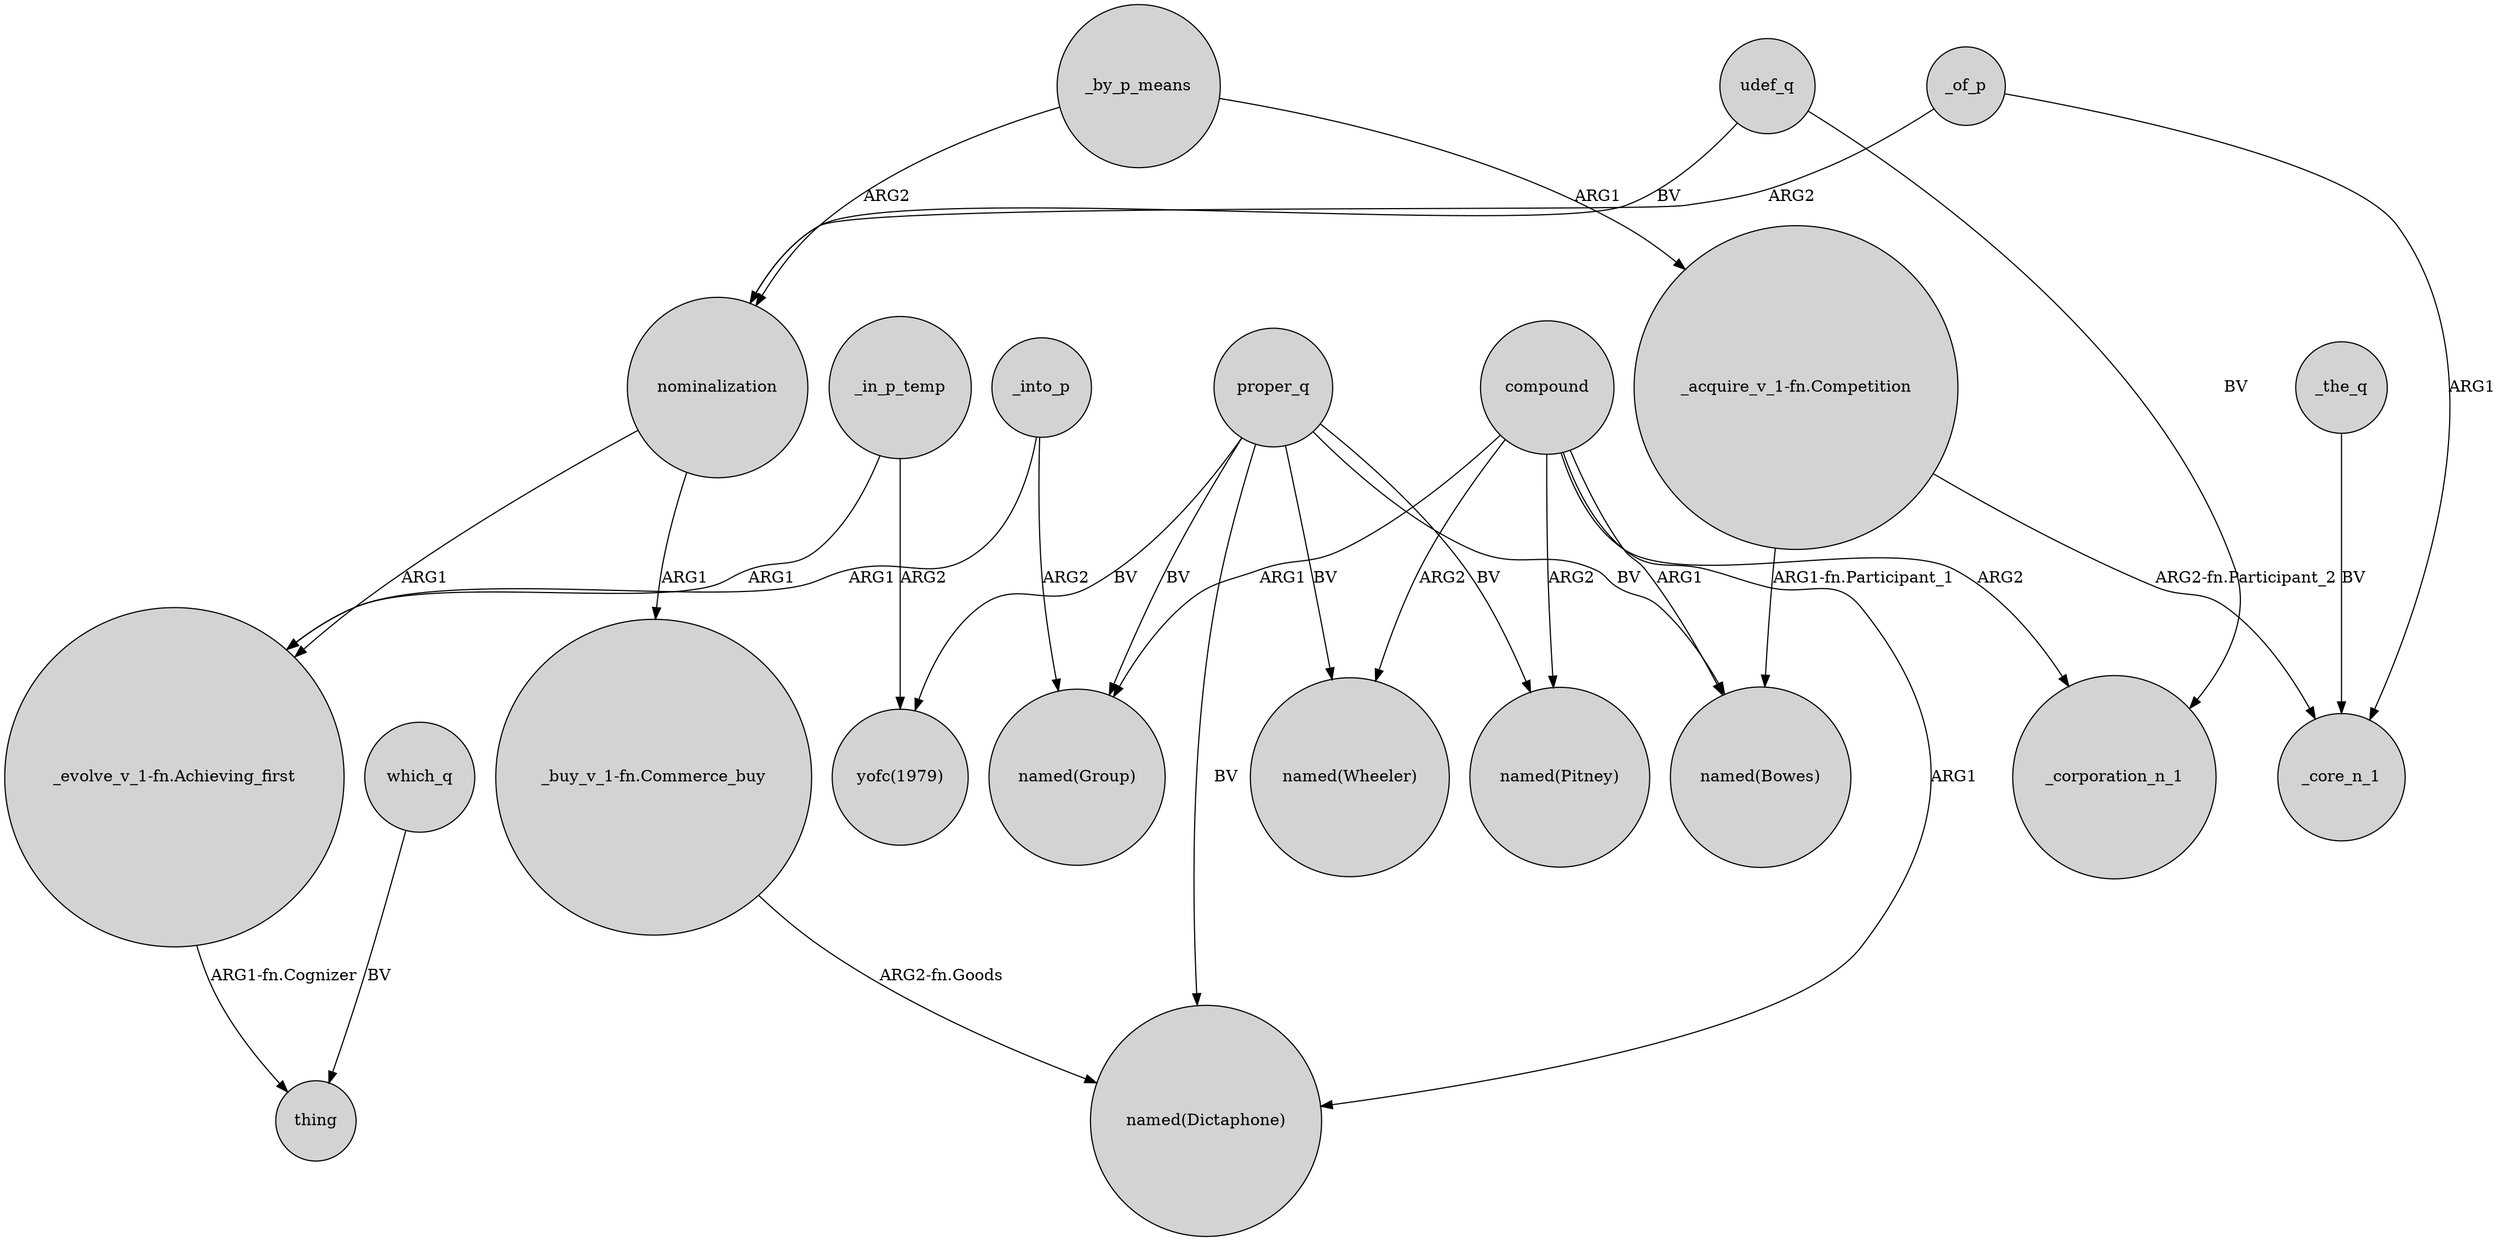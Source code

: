 digraph {
	node [shape=circle style=filled]
	"_evolve_v_1-fn.Achieving_first" -> thing [label="ARG1-fn.Cognizer"]
	proper_q -> "yofc(1979)" [label=BV]
	compound -> "named(Group)" [label=ARG1]
	compound -> "named(Pitney)" [label=ARG2]
	udef_q -> nominalization [label=BV]
	which_q -> thing [label=BV]
	"_acquire_v_1-fn.Competition" -> _core_n_1 [label="ARG2-fn.Participant_2"]
	compound -> "named(Dictaphone)" [label=ARG1]
	_in_p_temp -> "yofc(1979)" [label=ARG2]
	proper_q -> "named(Group)" [label=BV]
	proper_q -> "named(Dictaphone)" [label=BV]
	nominalization -> "_evolve_v_1-fn.Achieving_first" [label=ARG1]
	_of_p -> nominalization [label=ARG2]
	proper_q -> "named(Wheeler)" [label=BV]
	nominalization -> "_buy_v_1-fn.Commerce_buy" [label=ARG1]
	compound -> "named(Bowes)" [label=ARG1]
	_by_p_means -> nominalization [label=ARG2]
	"_acquire_v_1-fn.Competition" -> "named(Bowes)" [label="ARG1-fn.Participant_1"]
	_in_p_temp -> "_evolve_v_1-fn.Achieving_first" [label=ARG1]
	_into_p -> "named(Group)" [label=ARG2]
	compound -> _corporation_n_1 [label=ARG2]
	udef_q -> _corporation_n_1 [label=BV]
	_into_p -> "_evolve_v_1-fn.Achieving_first" [label=ARG1]
	_of_p -> _core_n_1 [label=ARG1]
	_the_q -> _core_n_1 [label=BV]
	"_buy_v_1-fn.Commerce_buy" -> "named(Dictaphone)" [label="ARG2-fn.Goods"]
	compound -> "named(Wheeler)" [label=ARG2]
	_by_p_means -> "_acquire_v_1-fn.Competition" [label=ARG1]
	proper_q -> "named(Pitney)" [label=BV]
	proper_q -> "named(Bowes)" [label=BV]
}
